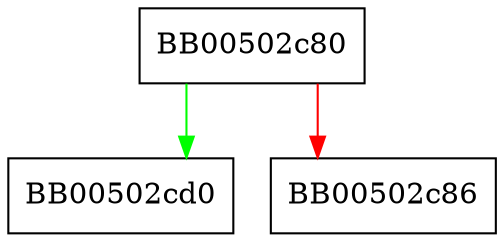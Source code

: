 digraph quic_get_max_record_overhead {
  node [shape="box"];
  graph [splines=ortho];
  BB00502c80 -> BB00502cd0 [color="green"];
  BB00502c80 -> BB00502c86 [color="red"];
}